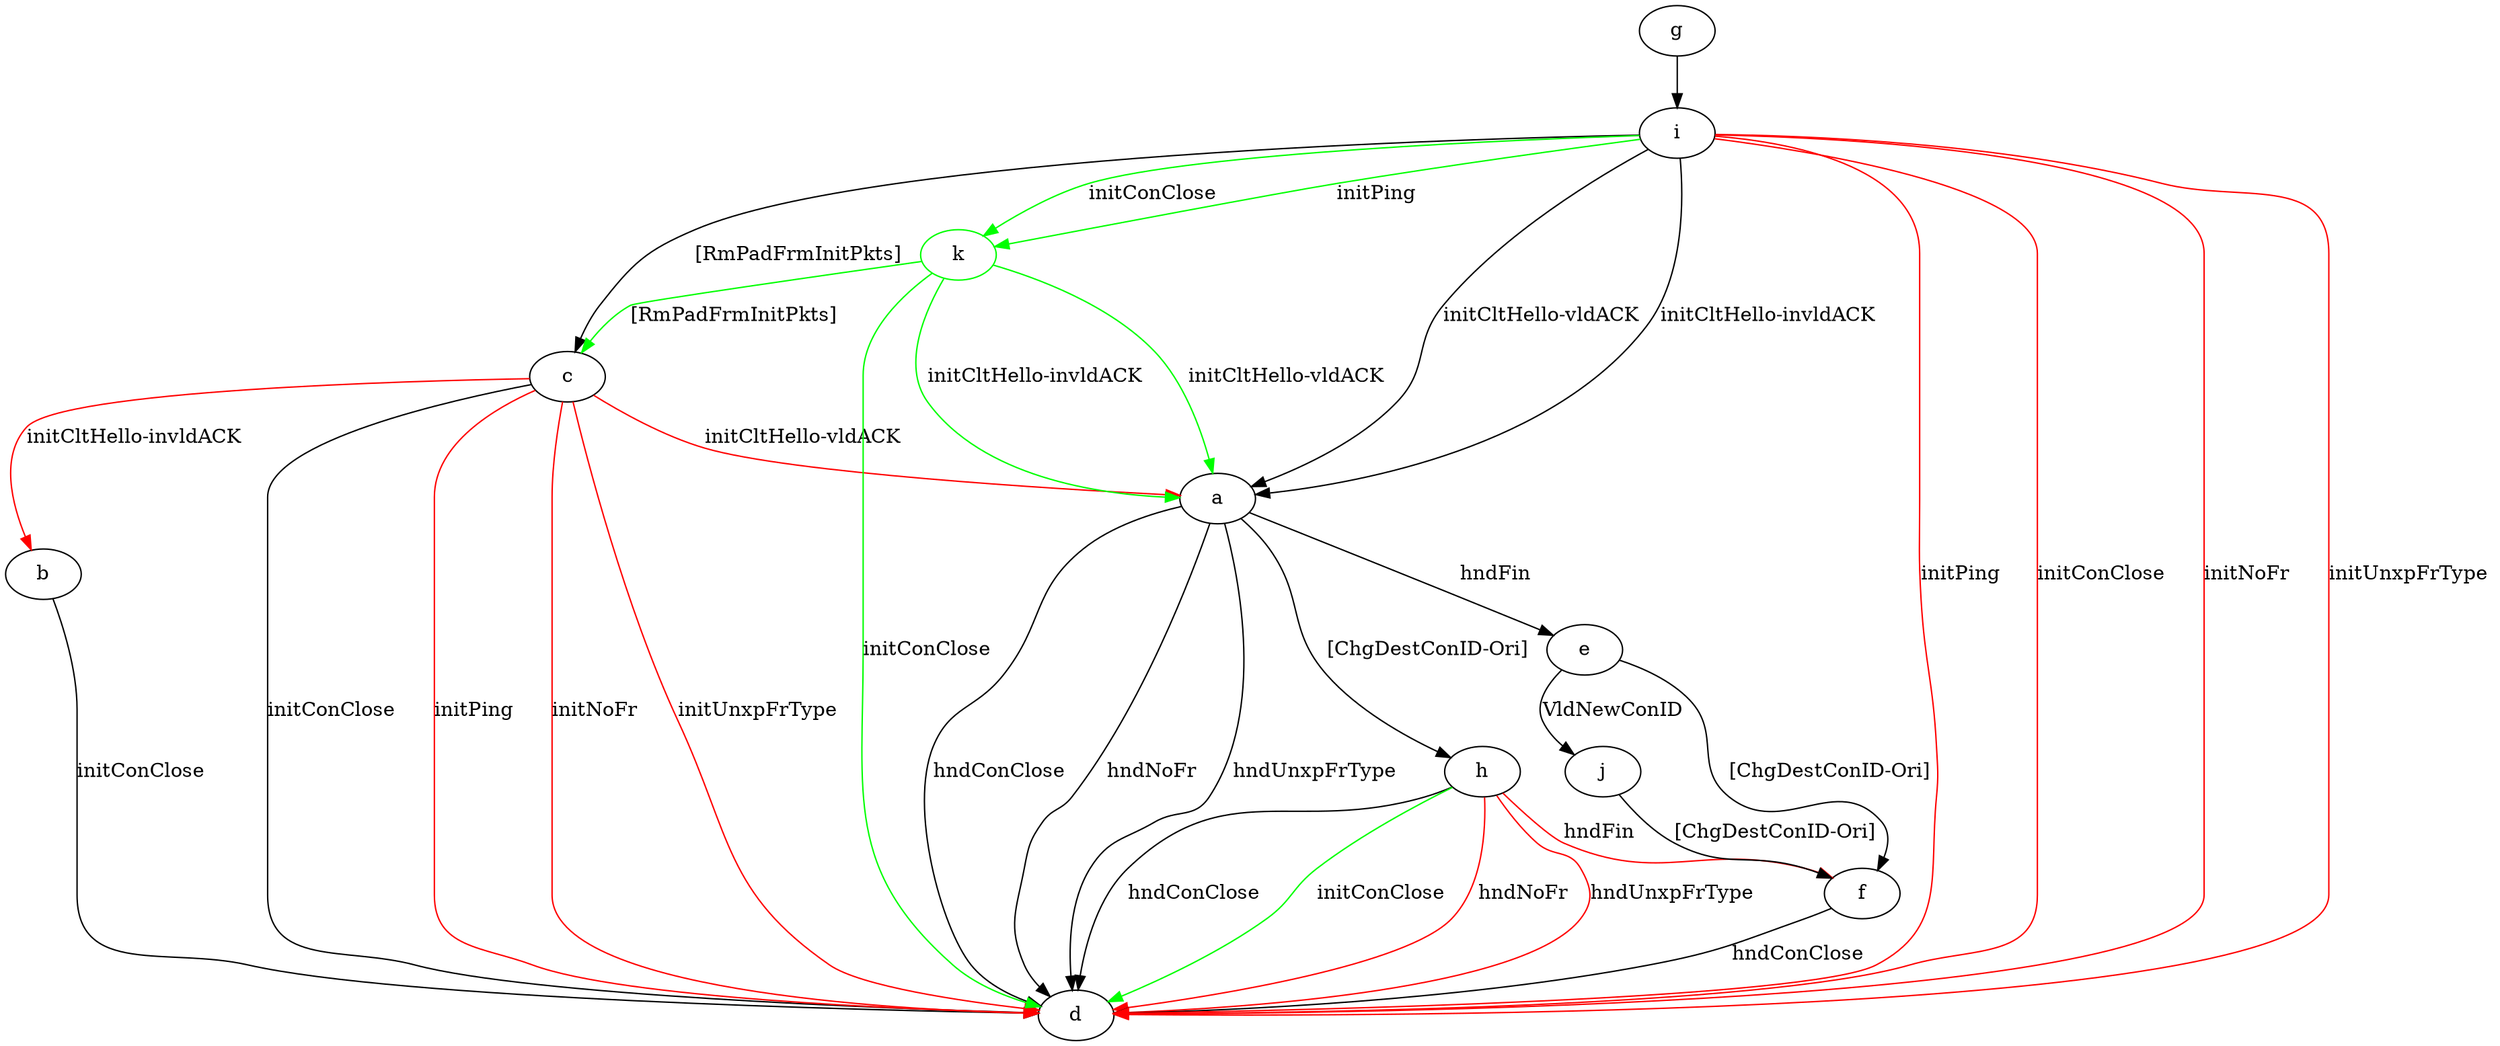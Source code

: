 digraph "" {
	a -> d	[key=0,
		label="hndConClose "];
	a -> d	[key=1,
		label="hndNoFr "];
	a -> d	[key=2,
		label="hndUnxpFrType "];
	a -> e	[key=0,
		label="hndFin "];
	a -> h	[key=0,
		label="[ChgDestConID-Ori] "];
	b -> d	[key=0,
		label="initConClose "];
	c -> a	[key=0,
		color=red,
		label="initCltHello-vldACK "];
	c -> b	[key=0,
		color=red,
		label="initCltHello-invldACK "];
	c -> d	[key=0,
		label="initConClose "];
	c -> d	[key=1,
		color=red,
		label="initPing "];
	c -> d	[key=2,
		color=red,
		label="initNoFr "];
	c -> d	[key=3,
		color=red,
		label="initUnxpFrType "];
	e -> f	[key=0,
		label="[ChgDestConID-Ori] "];
	e -> j	[key=0,
		label="VldNewConID "];
	f -> d	[key=0,
		label="hndConClose "];
	g -> i	[key=0];
	h -> d	[key=0,
		label="hndConClose "];
	h -> d	[key=1,
		color=green,
		label="initConClose "];
	h -> d	[key=2,
		color=red,
		label="hndNoFr "];
	h -> d	[key=3,
		color=red,
		label="hndUnxpFrType "];
	h -> f	[key=0,
		color=red,
		label="hndFin "];
	i -> a	[key=0,
		label="initCltHello-vldACK "];
	i -> a	[key=1,
		label="initCltHello-invldACK "];
	i -> c	[key=0,
		label="[RmPadFrmInitPkts] "];
	i -> d	[key=0,
		color=red,
		label="initPing "];
	i -> d	[key=1,
		color=red,
		label="initConClose "];
	i -> d	[key=2,
		color=red,
		label="initNoFr "];
	i -> d	[key=3,
		color=red,
		label="initUnxpFrType "];
	k	[color=green];
	i -> k	[key=0,
		color=green,
		label="initPing "];
	i -> k	[key=1,
		color=green,
		label="initConClose "];
	j -> f	[key=0,
		label="[ChgDestConID-Ori] "];
	k -> a	[key=0,
		color=green,
		label="initCltHello-vldACK "];
	k -> a	[key=1,
		color=green,
		label="initCltHello-invldACK "];
	k -> c	[key=0,
		color=green,
		label="[RmPadFrmInitPkts] "];
	k -> d	[key=0,
		color=green,
		label="initConClose "];
}
